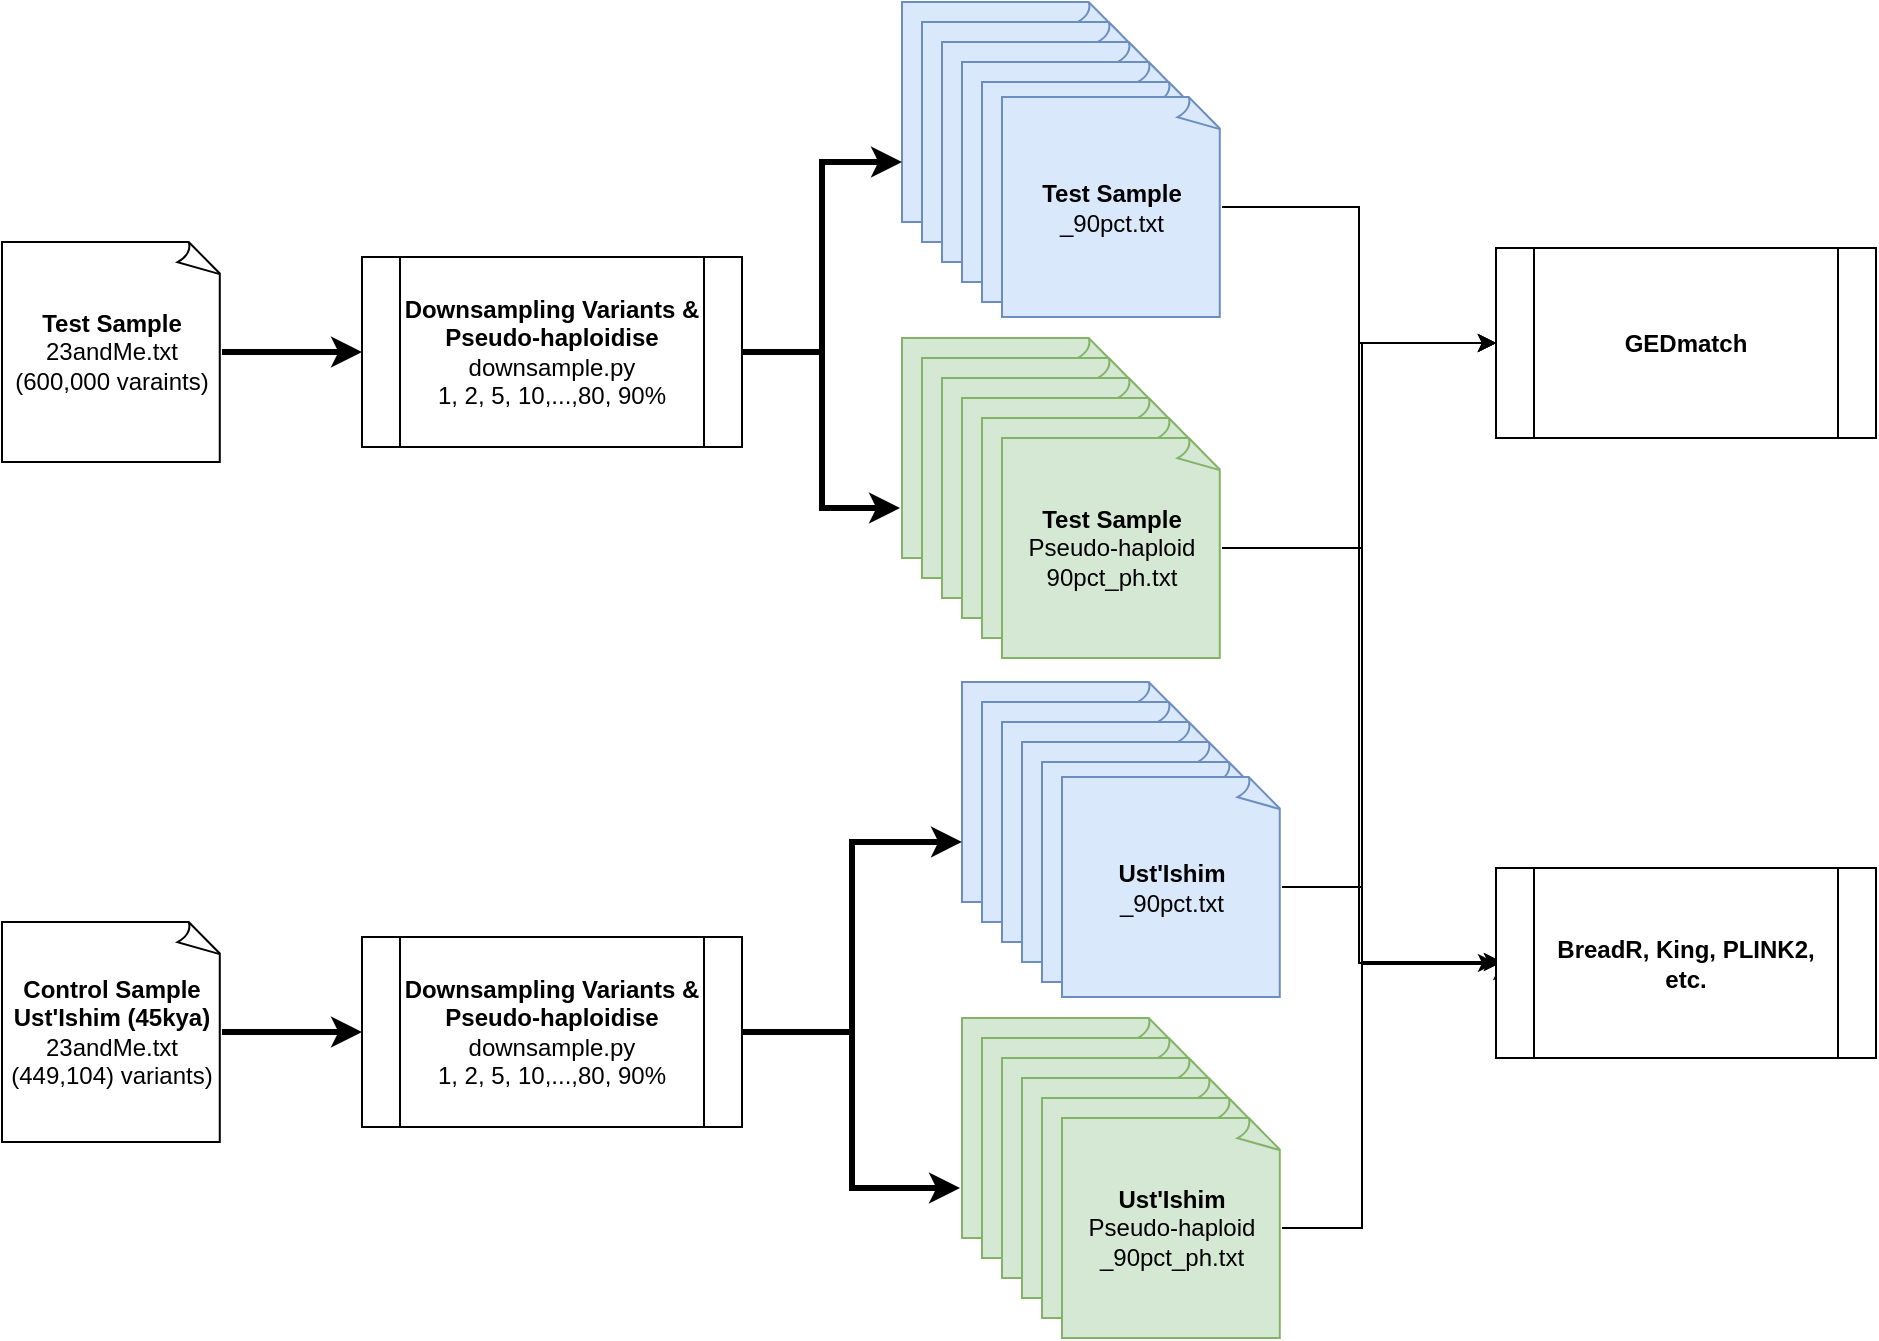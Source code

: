 <mxfile version="26.1.0">
  <diagram name="Page-1" id="ldHqvBull3yNGKVUmq8v">
    <mxGraphModel dx="412" dy="392" grid="1" gridSize="10" guides="1" tooltips="1" connect="1" arrows="1" fold="1" page="1" pageScale="1" pageWidth="827" pageHeight="1169" math="0" shadow="0">
      <root>
        <mxCell id="0" />
        <mxCell id="1" parent="0" />
        <mxCell id="uzIjQD-uVhfseafUrZI9-21" style="edgeStyle=orthogonalEdgeStyle;rounded=0;orthogonalLoop=1;jettySize=auto;html=1;entryX=0;entryY=0.5;entryDx=0;entryDy=0;strokeWidth=3;" edge="1" parent="1" source="uzIjQD-uVhfseafUrZI9-1" target="uzIjQD-uVhfseafUrZI9-3">
          <mxGeometry relative="1" as="geometry" />
        </mxCell>
        <mxCell id="uzIjQD-uVhfseafUrZI9-1" value="&lt;b&gt;Test Sample&lt;/b&gt;&lt;div&gt;23andMe.txt&lt;/div&gt;&lt;div&gt;(600,000 varaints)&lt;/div&gt;" style="whiteSpace=wrap;html=1;shape=mxgraph.basic.document" vertex="1" parent="1">
          <mxGeometry x="80" y="160" width="110" height="110" as="geometry" />
        </mxCell>
        <mxCell id="uzIjQD-uVhfseafUrZI9-39" style="edgeStyle=orthogonalEdgeStyle;rounded=0;orthogonalLoop=1;jettySize=auto;html=1;exitX=1;exitY=0.5;exitDx=0;exitDy=0;exitPerimeter=0;entryX=0;entryY=0.5;entryDx=0;entryDy=0;strokeWidth=3;" edge="1" parent="1" source="uzIjQD-uVhfseafUrZI9-2" target="uzIjQD-uVhfseafUrZI9-24">
          <mxGeometry relative="1" as="geometry" />
        </mxCell>
        <mxCell id="uzIjQD-uVhfseafUrZI9-2" value="&lt;b&gt;Control Sample&lt;/b&gt;&lt;div&gt;&lt;b&gt;Ust&#39;Ishim (45kya)&lt;/b&gt;&lt;/div&gt;&lt;div&gt;23andMe.txt&lt;/div&gt;&lt;div&gt;(449,104) variants)&lt;/div&gt;" style="whiteSpace=wrap;html=1;shape=mxgraph.basic.document" vertex="1" parent="1">
          <mxGeometry x="80" y="500" width="110" height="110" as="geometry" />
        </mxCell>
        <mxCell id="uzIjQD-uVhfseafUrZI9-3" value="&lt;b&gt;Downsampling Variants &amp;amp; Pseudo-haploidise&lt;/b&gt;&lt;div&gt;downsample.py&lt;/div&gt;&lt;div&gt;1, 2, 5, 10,...,80, 90%&lt;/div&gt;" style="shape=process;whiteSpace=wrap;html=1;backgroundOutline=1;" vertex="1" parent="1">
          <mxGeometry x="260" y="167.5" width="190" height="95" as="geometry" />
        </mxCell>
        <mxCell id="uzIjQD-uVhfseafUrZI9-5" value="" style="whiteSpace=wrap;html=1;shape=mxgraph.basic.document;fillColor=#dae8fc;strokeColor=#6c8ebf;" vertex="1" parent="1">
          <mxGeometry x="530" y="40" width="110" height="110" as="geometry" />
        </mxCell>
        <mxCell id="uzIjQD-uVhfseafUrZI9-6" value="" style="whiteSpace=wrap;html=1;shape=mxgraph.basic.document;fillColor=#d5e8d4;strokeColor=#82b366;" vertex="1" parent="1">
          <mxGeometry x="530" y="208" width="110" height="110" as="geometry" />
        </mxCell>
        <mxCell id="uzIjQD-uVhfseafUrZI9-13" value="" style="whiteSpace=wrap;html=1;shape=mxgraph.basic.document;fillColor=#d5e8d4;strokeColor=#82b366;" vertex="1" parent="1">
          <mxGeometry x="540" y="218" width="110" height="110" as="geometry" />
        </mxCell>
        <mxCell id="uzIjQD-uVhfseafUrZI9-14" value="" style="whiteSpace=wrap;html=1;shape=mxgraph.basic.document;fillColor=#d5e8d4;strokeColor=#82b366;" vertex="1" parent="1">
          <mxGeometry x="550" y="228" width="110" height="110" as="geometry" />
        </mxCell>
        <mxCell id="uzIjQD-uVhfseafUrZI9-15" value="" style="whiteSpace=wrap;html=1;shape=mxgraph.basic.document;fillColor=#d5e8d4;strokeColor=#82b366;" vertex="1" parent="1">
          <mxGeometry x="560" y="238" width="110" height="110" as="geometry" />
        </mxCell>
        <mxCell id="uzIjQD-uVhfseafUrZI9-16" value="" style="whiteSpace=wrap;html=1;shape=mxgraph.basic.document;fillColor=#d5e8d4;strokeColor=#82b366;" vertex="1" parent="1">
          <mxGeometry x="570" y="248" width="110" height="110" as="geometry" />
        </mxCell>
        <mxCell id="uzIjQD-uVhfseafUrZI9-17" value="" style="whiteSpace=wrap;html=1;shape=mxgraph.basic.document;fillColor=#dae8fc;strokeColor=#6c8ebf;" vertex="1" parent="1">
          <mxGeometry x="540" y="50" width="110" height="110" as="geometry" />
        </mxCell>
        <mxCell id="uzIjQD-uVhfseafUrZI9-18" value="" style="whiteSpace=wrap;html=1;shape=mxgraph.basic.document;fillColor=#dae8fc;strokeColor=#6c8ebf;" vertex="1" parent="1">
          <mxGeometry x="550" y="60" width="110" height="110" as="geometry" />
        </mxCell>
        <mxCell id="uzIjQD-uVhfseafUrZI9-19" value="" style="whiteSpace=wrap;html=1;shape=mxgraph.basic.document;fillColor=#dae8fc;strokeColor=#6c8ebf;" vertex="1" parent="1">
          <mxGeometry x="560" y="70" width="110" height="110" as="geometry" />
        </mxCell>
        <mxCell id="uzIjQD-uVhfseafUrZI9-20" value="" style="whiteSpace=wrap;html=1;shape=mxgraph.basic.document;fillColor=#dae8fc;strokeColor=#6c8ebf;" vertex="1" parent="1">
          <mxGeometry x="570" y="80" width="110" height="110" as="geometry" />
        </mxCell>
        <mxCell id="uzIjQD-uVhfseafUrZI9-43" style="edgeStyle=orthogonalEdgeStyle;rounded=0;orthogonalLoop=1;jettySize=auto;html=1;exitX=1;exitY=0.5;exitDx=0;exitDy=0;exitPerimeter=0;entryX=0;entryY=0.5;entryDx=0;entryDy=0;" edge="1" parent="1" source="uzIjQD-uVhfseafUrZI9-12" target="uzIjQD-uVhfseafUrZI9-42">
          <mxGeometry relative="1" as="geometry" />
        </mxCell>
        <mxCell id="uzIjQD-uVhfseafUrZI9-45" style="edgeStyle=orthogonalEdgeStyle;rounded=0;orthogonalLoop=1;jettySize=auto;html=1;exitX=1;exitY=0.5;exitDx=0;exitDy=0;exitPerimeter=0;entryX=0;entryY=0.5;entryDx=0;entryDy=0;" edge="1" parent="1" source="uzIjQD-uVhfseafUrZI9-12" target="uzIjQD-uVhfseafUrZI9-41">
          <mxGeometry relative="1" as="geometry" />
        </mxCell>
        <mxCell id="uzIjQD-uVhfseafUrZI9-12" value="&lt;b&gt;Test Sample&lt;/b&gt;&lt;div&gt;_90pct.txt&lt;br&gt;&lt;/div&gt;" style="whiteSpace=wrap;html=1;shape=mxgraph.basic.document;fillColor=#dae8fc;strokeColor=#6c8ebf;" vertex="1" parent="1">
          <mxGeometry x="580" y="87.5" width="110" height="110" as="geometry" />
        </mxCell>
        <mxCell id="uzIjQD-uVhfseafUrZI9-44" style="edgeStyle=orthogonalEdgeStyle;rounded=0;orthogonalLoop=1;jettySize=auto;html=1;entryX=0;entryY=0.5;entryDx=0;entryDy=0;" edge="1" parent="1" source="uzIjQD-uVhfseafUrZI9-11" target="uzIjQD-uVhfseafUrZI9-42">
          <mxGeometry relative="1" as="geometry" />
        </mxCell>
        <mxCell id="uzIjQD-uVhfseafUrZI9-46" style="edgeStyle=orthogonalEdgeStyle;rounded=0;orthogonalLoop=1;jettySize=auto;html=1;exitX=1;exitY=0.5;exitDx=0;exitDy=0;exitPerimeter=0;" edge="1" parent="1" source="uzIjQD-uVhfseafUrZI9-11">
          <mxGeometry relative="1" as="geometry">
            <mxPoint x="830.0" y="520" as="targetPoint" />
            <Array as="points">
              <mxPoint x="760" y="313" />
              <mxPoint x="760" y="520" />
            </Array>
          </mxGeometry>
        </mxCell>
        <mxCell id="uzIjQD-uVhfseafUrZI9-11" value="&lt;b&gt;Test Sample&lt;/b&gt;&lt;div&gt;Pseudo-haploid&lt;br&gt;&lt;div&gt;&lt;span style=&quot;background-color: transparent; color: light-dark(rgb(0, 0, 0), rgb(255, 255, 255));&quot;&gt;90pct_ph.txt&lt;/span&gt;&lt;/div&gt;&lt;/div&gt;" style="whiteSpace=wrap;html=1;shape=mxgraph.basic.document;fillColor=#d5e8d4;strokeColor=#82b366;" vertex="1" parent="1">
          <mxGeometry x="580" y="258" width="110" height="110" as="geometry" />
        </mxCell>
        <mxCell id="uzIjQD-uVhfseafUrZI9-22" style="edgeStyle=orthogonalEdgeStyle;rounded=0;orthogonalLoop=1;jettySize=auto;html=1;entryX=0;entryY=0.727;entryDx=0;entryDy=0;entryPerimeter=0;strokeWidth=3;" edge="1" parent="1" source="uzIjQD-uVhfseafUrZI9-3" target="uzIjQD-uVhfseafUrZI9-5">
          <mxGeometry relative="1" as="geometry" />
        </mxCell>
        <mxCell id="uzIjQD-uVhfseafUrZI9-23" style="edgeStyle=orthogonalEdgeStyle;rounded=0;orthogonalLoop=1;jettySize=auto;html=1;entryX=-0.009;entryY=0.773;entryDx=0;entryDy=0;entryPerimeter=0;strokeWidth=3;" edge="1" parent="1" source="uzIjQD-uVhfseafUrZI9-3" target="uzIjQD-uVhfseafUrZI9-6">
          <mxGeometry relative="1" as="geometry" />
        </mxCell>
        <mxCell id="uzIjQD-uVhfseafUrZI9-24" value="&lt;b&gt;Downsampling Variants &amp;amp; Pseudo-haploidise&lt;/b&gt;&lt;div&gt;downsample.py&lt;/div&gt;&lt;div&gt;1, 2, 5, 10,...,80, 90%&lt;/div&gt;" style="shape=process;whiteSpace=wrap;html=1;backgroundOutline=1;" vertex="1" parent="1">
          <mxGeometry x="260" y="507.5" width="190" height="95" as="geometry" />
        </mxCell>
        <mxCell id="uzIjQD-uVhfseafUrZI9-25" value="" style="whiteSpace=wrap;html=1;shape=mxgraph.basic.document;fillColor=#dae8fc;strokeColor=#6c8ebf;" vertex="1" parent="1">
          <mxGeometry x="560" y="380" width="110" height="110" as="geometry" />
        </mxCell>
        <mxCell id="uzIjQD-uVhfseafUrZI9-26" value="" style="whiteSpace=wrap;html=1;shape=mxgraph.basic.document;fillColor=#d5e8d4;strokeColor=#82b366;" vertex="1" parent="1">
          <mxGeometry x="560" y="548" width="110" height="110" as="geometry" />
        </mxCell>
        <mxCell id="uzIjQD-uVhfseafUrZI9-27" value="" style="whiteSpace=wrap;html=1;shape=mxgraph.basic.document;fillColor=#d5e8d4;strokeColor=#82b366;" vertex="1" parent="1">
          <mxGeometry x="570" y="558" width="110" height="110" as="geometry" />
        </mxCell>
        <mxCell id="uzIjQD-uVhfseafUrZI9-28" value="" style="whiteSpace=wrap;html=1;shape=mxgraph.basic.document;fillColor=#d5e8d4;strokeColor=#82b366;" vertex="1" parent="1">
          <mxGeometry x="580" y="568" width="110" height="110" as="geometry" />
        </mxCell>
        <mxCell id="uzIjQD-uVhfseafUrZI9-29" value="" style="whiteSpace=wrap;html=1;shape=mxgraph.basic.document;fillColor=#d5e8d4;strokeColor=#82b366;" vertex="1" parent="1">
          <mxGeometry x="590" y="578" width="110" height="110" as="geometry" />
        </mxCell>
        <mxCell id="uzIjQD-uVhfseafUrZI9-30" value="" style="whiteSpace=wrap;html=1;shape=mxgraph.basic.document;fillColor=#d5e8d4;strokeColor=#82b366;" vertex="1" parent="1">
          <mxGeometry x="600" y="588" width="110" height="110" as="geometry" />
        </mxCell>
        <mxCell id="uzIjQD-uVhfseafUrZI9-31" value="" style="whiteSpace=wrap;html=1;shape=mxgraph.basic.document;fillColor=#dae8fc;strokeColor=#6c8ebf;" vertex="1" parent="1">
          <mxGeometry x="570" y="390" width="110" height="110" as="geometry" />
        </mxCell>
        <mxCell id="uzIjQD-uVhfseafUrZI9-32" value="" style="whiteSpace=wrap;html=1;shape=mxgraph.basic.document;fillColor=#dae8fc;strokeColor=#6c8ebf;" vertex="1" parent="1">
          <mxGeometry x="580" y="400" width="110" height="110" as="geometry" />
        </mxCell>
        <mxCell id="uzIjQD-uVhfseafUrZI9-33" value="" style="whiteSpace=wrap;html=1;shape=mxgraph.basic.document;fillColor=#dae8fc;strokeColor=#6c8ebf;" vertex="1" parent="1">
          <mxGeometry x="590" y="410" width="110" height="110" as="geometry" />
        </mxCell>
        <mxCell id="uzIjQD-uVhfseafUrZI9-34" value="" style="whiteSpace=wrap;html=1;shape=mxgraph.basic.document;fillColor=#dae8fc;strokeColor=#6c8ebf;" vertex="1" parent="1">
          <mxGeometry x="600" y="420" width="110" height="110" as="geometry" />
        </mxCell>
        <mxCell id="uzIjQD-uVhfseafUrZI9-47" style="edgeStyle=orthogonalEdgeStyle;rounded=0;orthogonalLoop=1;jettySize=auto;html=1;exitX=1;exitY=0.5;exitDx=0;exitDy=0;exitPerimeter=0;" edge="1" parent="1" source="uzIjQD-uVhfseafUrZI9-35">
          <mxGeometry relative="1" as="geometry">
            <mxPoint x="830.0" y="520" as="targetPoint" />
            <Array as="points">
              <mxPoint x="760" y="483" />
              <mxPoint x="760" y="521" />
              <mxPoint x="830" y="521" />
            </Array>
          </mxGeometry>
        </mxCell>
        <mxCell id="uzIjQD-uVhfseafUrZI9-50" style="edgeStyle=orthogonalEdgeStyle;rounded=0;orthogonalLoop=1;jettySize=auto;html=1;exitX=1;exitY=0.5;exitDx=0;exitDy=0;exitPerimeter=0;entryX=0;entryY=0.5;entryDx=0;entryDy=0;" edge="1" parent="1" source="uzIjQD-uVhfseafUrZI9-35" target="uzIjQD-uVhfseafUrZI9-42">
          <mxGeometry relative="1" as="geometry">
            <Array as="points">
              <mxPoint x="760" y="483" />
              <mxPoint x="760" y="211" />
            </Array>
          </mxGeometry>
        </mxCell>
        <mxCell id="uzIjQD-uVhfseafUrZI9-35" value="&lt;b&gt;Ust&#39;Ishim&lt;/b&gt;&lt;div&gt;_90pct.txt&lt;/div&gt;" style="whiteSpace=wrap;html=1;shape=mxgraph.basic.document;fillColor=#dae8fc;strokeColor=#6c8ebf;" vertex="1" parent="1">
          <mxGeometry x="610" y="427.5" width="110" height="110" as="geometry" />
        </mxCell>
        <mxCell id="uzIjQD-uVhfseafUrZI9-48" style="edgeStyle=orthogonalEdgeStyle;rounded=0;orthogonalLoop=1;jettySize=auto;html=1;exitX=1;exitY=0.5;exitDx=0;exitDy=0;exitPerimeter=0;" edge="1" parent="1" source="uzIjQD-uVhfseafUrZI9-36">
          <mxGeometry relative="1" as="geometry">
            <mxPoint x="830.0" y="520" as="targetPoint" />
            <Array as="points">
              <mxPoint x="760" y="653" />
              <mxPoint x="760" y="520" />
            </Array>
          </mxGeometry>
        </mxCell>
        <mxCell id="uzIjQD-uVhfseafUrZI9-49" style="edgeStyle=orthogonalEdgeStyle;rounded=0;orthogonalLoop=1;jettySize=auto;html=1;exitX=1;exitY=0.5;exitDx=0;exitDy=0;exitPerimeter=0;entryX=0;entryY=0.5;entryDx=0;entryDy=0;" edge="1" parent="1" source="uzIjQD-uVhfseafUrZI9-36" target="uzIjQD-uVhfseafUrZI9-42">
          <mxGeometry relative="1" as="geometry">
            <Array as="points">
              <mxPoint x="760" y="653" />
              <mxPoint x="760" y="211" />
            </Array>
          </mxGeometry>
        </mxCell>
        <mxCell id="uzIjQD-uVhfseafUrZI9-36" value="&lt;b&gt;Ust&#39;Ishim&lt;/b&gt;&lt;div&gt;Pseudo-haploid&lt;br&gt;&lt;div&gt;&lt;span style=&quot;background-color: transparent; color: light-dark(rgb(0, 0, 0), rgb(255, 255, 255));&quot;&gt;_90pct_ph.txt&lt;/span&gt;&lt;/div&gt;&lt;/div&gt;" style="whiteSpace=wrap;html=1;shape=mxgraph.basic.document;fillColor=#d5e8d4;strokeColor=#82b366;" vertex="1" parent="1">
          <mxGeometry x="610" y="598" width="110" height="110" as="geometry" />
        </mxCell>
        <mxCell id="uzIjQD-uVhfseafUrZI9-37" style="edgeStyle=orthogonalEdgeStyle;rounded=0;orthogonalLoop=1;jettySize=auto;html=1;entryX=0;entryY=0.727;entryDx=0;entryDy=0;entryPerimeter=0;strokeWidth=3;" edge="1" parent="1" source="uzIjQD-uVhfseafUrZI9-24" target="uzIjQD-uVhfseafUrZI9-25">
          <mxGeometry relative="1" as="geometry" />
        </mxCell>
        <mxCell id="uzIjQD-uVhfseafUrZI9-38" style="edgeStyle=orthogonalEdgeStyle;rounded=0;orthogonalLoop=1;jettySize=auto;html=1;entryX=-0.009;entryY=0.773;entryDx=0;entryDy=0;entryPerimeter=0;strokeWidth=3;" edge="1" parent="1" source="uzIjQD-uVhfseafUrZI9-24" target="uzIjQD-uVhfseafUrZI9-26">
          <mxGeometry relative="1" as="geometry" />
        </mxCell>
        <mxCell id="uzIjQD-uVhfseafUrZI9-41" value="&lt;b&gt;BreadR, King, PLINK2, etc.&lt;/b&gt;" style="shape=process;whiteSpace=wrap;html=1;backgroundOutline=1;" vertex="1" parent="1">
          <mxGeometry x="827" y="473" width="190" height="95" as="geometry" />
        </mxCell>
        <mxCell id="uzIjQD-uVhfseafUrZI9-42" value="&lt;b&gt;GEDmatch&lt;/b&gt;" style="shape=process;whiteSpace=wrap;html=1;backgroundOutline=1;" vertex="1" parent="1">
          <mxGeometry x="827" y="163" width="190" height="95" as="geometry" />
        </mxCell>
      </root>
    </mxGraphModel>
  </diagram>
</mxfile>
